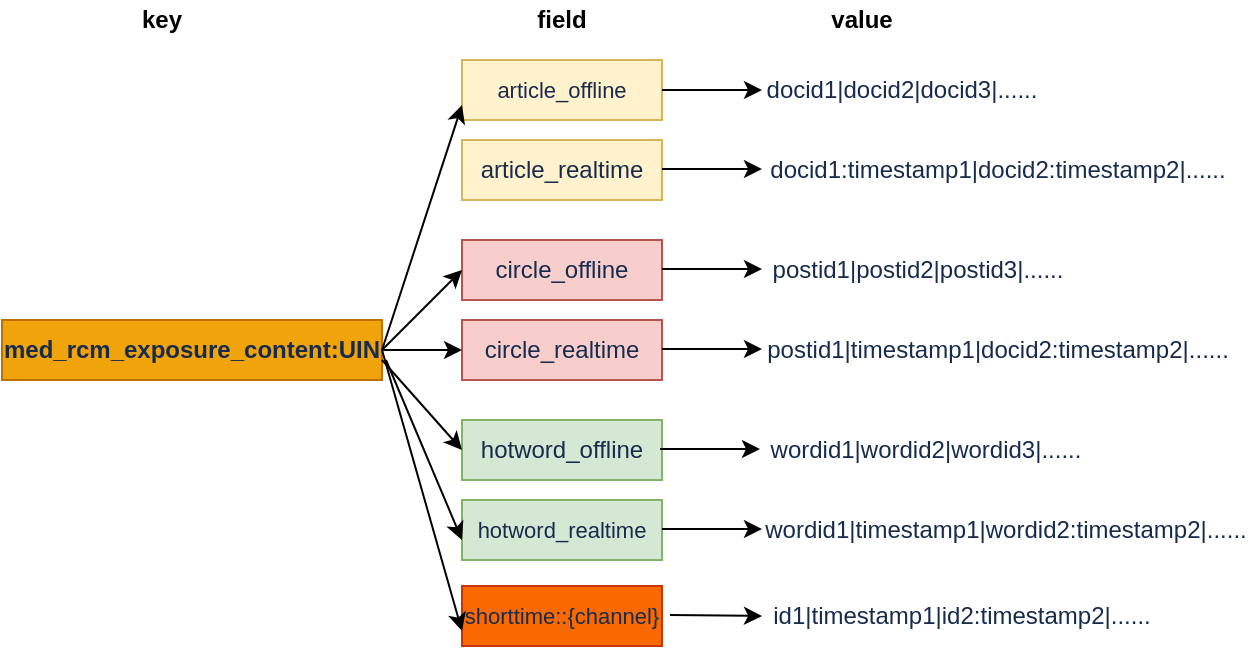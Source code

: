 <mxfile version="14.2.4" type="github">
  <diagram id="px_N6MTYDrlH66A3ah3F" name="Page-1">
    <mxGraphModel dx="946" dy="524" grid="1" gridSize="10" guides="1" tooltips="1" connect="1" arrows="1" fold="1" page="1" pageScale="1" pageWidth="827" pageHeight="1169" math="0" shadow="0">
      <root>
        <mxCell id="0" />
        <mxCell id="1" parent="0" />
        <mxCell id="mO5gKuNXo59QrzydSYMl-1" value="&lt;strong style=&quot;margin: 0px ; color: rgb(23 , 43 , 77) ; text-align: left&quot;&gt;&lt;span style=&quot;margin: 0px&quot;&gt;&lt;font style=&quot;font-size: 12px&quot;&gt;med_rcm_exposure_content:UIN&lt;/font&gt;&lt;/span&gt;&lt;/strong&gt;" style="rounded=0;whiteSpace=wrap;html=1;fillColor=#f0a30a;strokeColor=#BD7000;fontColor=#ffffff;" vertex="1" parent="1">
          <mxGeometry x="30" y="240" width="190" height="30" as="geometry" />
        </mxCell>
        <mxCell id="mO5gKuNXo59QrzydSYMl-2" value="&lt;span style=&quot;margin: 0px ; color: rgb(23 , 43 , 77) ; text-align: left&quot;&gt;&lt;font style=&quot;font-size: 11px&quot;&gt;article_offline&lt;/font&gt;&lt;/span&gt;" style="rounded=0;whiteSpace=wrap;html=1;strokeColor=#d6b656;fillColor=#fff2cc;" vertex="1" parent="1">
          <mxGeometry x="260" y="110" width="100" height="30" as="geometry" />
        </mxCell>
        <mxCell id="mO5gKuNXo59QrzydSYMl-3" value="&lt;span style=&quot;margin: 0px ; color: rgb(23 , 43 , 77) ; text-align: left&quot;&gt;&lt;font style=&quot;font-size: 12px&quot;&gt;article_realtime&lt;/font&gt;&lt;/span&gt;" style="rounded=0;whiteSpace=wrap;html=1;fillColor=#fff2cc;strokeColor=#d6b656;" vertex="1" parent="1">
          <mxGeometry x="260" y="150" width="100" height="30" as="geometry" />
        </mxCell>
        <mxCell id="mO5gKuNXo59QrzydSYMl-4" value="&lt;span style=&quot;margin: 0px ; color: rgb(23 , 43 , 77) ; text-align: left&quot;&gt;&lt;font style=&quot;font-size: 12px&quot;&gt;circle_offline&lt;/font&gt;&lt;/span&gt;" style="rounded=0;whiteSpace=wrap;html=1;fillColor=#f8cecc;strokeColor=#b85450;" vertex="1" parent="1">
          <mxGeometry x="260" y="200" width="100" height="30" as="geometry" />
        </mxCell>
        <mxCell id="mO5gKuNXo59QrzydSYMl-5" value="&lt;span style=&quot;margin: 0px ; color: rgb(23 , 43 , 77) ; text-align: left&quot;&gt;&lt;font style=&quot;font-size: 12px&quot;&gt;&lt;span style=&quot;margin: 0px&quot;&gt;circle&lt;/span&gt;_realtime&lt;/font&gt;&lt;/span&gt;" style="rounded=0;whiteSpace=wrap;html=1;fillColor=#f8cecc;strokeColor=#b85450;" vertex="1" parent="1">
          <mxGeometry x="260" y="240" width="100" height="30" as="geometry" />
        </mxCell>
        <mxCell id="mO5gKuNXo59QrzydSYMl-7" value="&lt;span style=&quot;margin: 0px ; color: rgb(23 , 43 , 77) ; text-align: left&quot;&gt;&lt;font style=&quot;font-size: 12px&quot;&gt;hotword_offline&lt;/font&gt;&lt;/span&gt;" style="rounded=0;whiteSpace=wrap;html=1;fillColor=#d5e8d4;strokeColor=#82b366;" vertex="1" parent="1">
          <mxGeometry x="260" y="290" width="100" height="30" as="geometry" />
        </mxCell>
        <mxCell id="mO5gKuNXo59QrzydSYMl-8" value="&lt;span style=&quot;margin: 0px ; color: rgb(23 , 43 , 77) ; text-align: left&quot;&gt;&lt;font style=&quot;font-size: 11px&quot;&gt;hotword_realtime&lt;/font&gt;&lt;/span&gt;" style="rounded=0;whiteSpace=wrap;html=1;fontSize=11;fillColor=#d5e8d4;strokeColor=#82b366;" vertex="1" parent="1">
          <mxGeometry x="260" y="330" width="100" height="30" as="geometry" />
        </mxCell>
        <mxCell id="mO5gKuNXo59QrzydSYMl-10" value="" style="endArrow=classic;html=1;entryX=0;entryY=0.75;entryDx=0;entryDy=0;exitX=1;exitY=0.5;exitDx=0;exitDy=0;" edge="1" parent="1" source="mO5gKuNXo59QrzydSYMl-1" target="mO5gKuNXo59QrzydSYMl-2">
          <mxGeometry width="50" height="50" relative="1" as="geometry">
            <mxPoint x="220" y="230" as="sourcePoint" />
            <mxPoint x="270" y="190" as="targetPoint" />
          </mxGeometry>
        </mxCell>
        <mxCell id="mO5gKuNXo59QrzydSYMl-11" value="" style="endArrow=classic;html=1;entryX=0;entryY=0.5;entryDx=0;entryDy=0;exitX=1;exitY=0.5;exitDx=0;exitDy=0;" edge="1" parent="1" source="mO5gKuNXo59QrzydSYMl-1" target="mO5gKuNXo59QrzydSYMl-4">
          <mxGeometry width="50" height="50" relative="1" as="geometry">
            <mxPoint x="220" y="236" as="sourcePoint" />
            <mxPoint x="320" y="280" as="targetPoint" />
          </mxGeometry>
        </mxCell>
        <mxCell id="mO5gKuNXo59QrzydSYMl-14" value="" style="endArrow=classic;html=1;entryX=0;entryY=0.5;entryDx=0;entryDy=0;" edge="1" parent="1" target="mO5gKuNXo59QrzydSYMl-5">
          <mxGeometry width="50" height="50" relative="1" as="geometry">
            <mxPoint x="220" y="255" as="sourcePoint" />
            <mxPoint x="310" y="246" as="targetPoint" />
          </mxGeometry>
        </mxCell>
        <mxCell id="mO5gKuNXo59QrzydSYMl-15" value="" style="endArrow=classic;html=1;entryX=0;entryY=0.5;entryDx=0;entryDy=0;" edge="1" parent="1" target="mO5gKuNXo59QrzydSYMl-7">
          <mxGeometry width="50" height="50" relative="1" as="geometry">
            <mxPoint x="220" y="260" as="sourcePoint" />
            <mxPoint x="320" y="280" as="targetPoint" />
          </mxGeometry>
        </mxCell>
        <mxCell id="mO5gKuNXo59QrzydSYMl-16" value="" style="endArrow=classic;html=1;" edge="1" parent="1">
          <mxGeometry width="50" height="50" relative="1" as="geometry">
            <mxPoint x="222" y="260" as="sourcePoint" />
            <mxPoint x="260" y="350" as="targetPoint" />
          </mxGeometry>
        </mxCell>
        <mxCell id="mO5gKuNXo59QrzydSYMl-18" value="&lt;span style=&quot;color: rgb(23 , 43 , 77) ; text-align: left ; background-color: rgb(255 , 255 , 255)&quot;&gt;docid1|docid2|docid3|......&lt;/span&gt;" style="text;html=1;align=center;verticalAlign=middle;whiteSpace=wrap;rounded=0;" vertex="1" parent="1">
          <mxGeometry x="460" y="115" width="40" height="20" as="geometry" />
        </mxCell>
        <mxCell id="mO5gKuNXo59QrzydSYMl-19" value="&lt;span style=&quot;color: rgb(23 , 43 , 77) ; text-align: left ; background-color: rgb(255 , 255 , 255)&quot;&gt;docid1:timestamp1|docid2:timestamp2|......&lt;/span&gt;" style="text;html=1;align=center;verticalAlign=middle;whiteSpace=wrap;rounded=0;" vertex="1" parent="1">
          <mxGeometry x="508" y="155" width="40" height="20" as="geometry" />
        </mxCell>
        <mxCell id="mO5gKuNXo59QrzydSYMl-20" value="&lt;span style=&quot;color: rgb(23 , 43 , 77) ; text-align: left ; background-color: rgb(255 , 255 , 255)&quot;&gt;postid1|postid2|postid3|......&lt;/span&gt;" style="text;html=1;strokeColor=none;fillColor=none;align=center;verticalAlign=middle;whiteSpace=wrap;rounded=0;" vertex="1" parent="1">
          <mxGeometry x="468" y="205" width="40" height="20" as="geometry" />
        </mxCell>
        <mxCell id="mO5gKuNXo59QrzydSYMl-21" value="&lt;span style=&quot;color: rgb(23 , 43 , 77) ; text-align: left ; background-color: rgb(255 , 255 , 255)&quot;&gt;postid1|timestamp1|docid2:timestamp2|......&lt;/span&gt;" style="text;html=1;strokeColor=none;fillColor=none;align=center;verticalAlign=middle;whiteSpace=wrap;rounded=0;" vertex="1" parent="1">
          <mxGeometry x="508" y="245" width="40" height="20" as="geometry" />
        </mxCell>
        <mxCell id="mO5gKuNXo59QrzydSYMl-22" value="&lt;span style=&quot;color: rgb(23 , 43 , 77) ; text-align: left ; background-color: rgb(255 , 255 , 255)&quot;&gt;wordid1|wordid2|wordid3|......&lt;/span&gt;" style="text;html=1;strokeColor=none;fillColor=none;align=center;verticalAlign=middle;whiteSpace=wrap;rounded=0;" vertex="1" parent="1">
          <mxGeometry x="472" y="295" width="40" height="20" as="geometry" />
        </mxCell>
        <mxCell id="mO5gKuNXo59QrzydSYMl-23" value="&lt;span style=&quot;color: rgb(23 , 43 , 77) ; text-align: left ; background-color: rgb(255 , 255 , 255)&quot;&gt;wordid1|timestamp1|wordid2:timestamp2|......&lt;/span&gt;" style="text;html=1;strokeColor=none;fillColor=none;align=center;verticalAlign=middle;whiteSpace=wrap;rounded=0;" vertex="1" parent="1">
          <mxGeometry x="512" y="335" width="40" height="20" as="geometry" />
        </mxCell>
        <mxCell id="mO5gKuNXo59QrzydSYMl-30" value="" style="endArrow=classic;html=1;exitX=1;exitY=0.5;exitDx=0;exitDy=0;fillColor=#fff2cc;" edge="1" parent="1" source="mO5gKuNXo59QrzydSYMl-2">
          <mxGeometry width="50" height="50" relative="1" as="geometry">
            <mxPoint x="400" y="290" as="sourcePoint" />
            <mxPoint x="410" y="125" as="targetPoint" />
          </mxGeometry>
        </mxCell>
        <mxCell id="mO5gKuNXo59QrzydSYMl-31" value="" style="endArrow=classic;html=1;exitX=1;exitY=0.5;exitDx=0;exitDy=0;fillColor=#fff2cc;" edge="1" parent="1">
          <mxGeometry width="50" height="50" relative="1" as="geometry">
            <mxPoint x="360" y="164.5" as="sourcePoint" />
            <mxPoint x="410" y="164.5" as="targetPoint" />
            <Array as="points">
              <mxPoint x="360" y="165" />
            </Array>
          </mxGeometry>
        </mxCell>
        <mxCell id="mO5gKuNXo59QrzydSYMl-32" value="" style="endArrow=classic;html=1;exitX=1;exitY=0.5;exitDx=0;exitDy=0;" edge="1" parent="1">
          <mxGeometry width="50" height="50" relative="1" as="geometry">
            <mxPoint x="360" y="214.5" as="sourcePoint" />
            <mxPoint x="410" y="214.5" as="targetPoint" />
          </mxGeometry>
        </mxCell>
        <mxCell id="mO5gKuNXo59QrzydSYMl-33" value="" style="endArrow=classic;html=1;exitX=1;exitY=0.5;exitDx=0;exitDy=0;" edge="1" parent="1">
          <mxGeometry width="50" height="50" relative="1" as="geometry">
            <mxPoint x="360" y="254.5" as="sourcePoint" />
            <mxPoint x="410" y="254.5" as="targetPoint" />
          </mxGeometry>
        </mxCell>
        <mxCell id="mO5gKuNXo59QrzydSYMl-34" value="" style="endArrow=classic;html=1;exitX=1;exitY=0.5;exitDx=0;exitDy=0;" edge="1" parent="1">
          <mxGeometry width="50" height="50" relative="1" as="geometry">
            <mxPoint x="359" y="304.5" as="sourcePoint" />
            <mxPoint x="409" y="304.5" as="targetPoint" />
          </mxGeometry>
        </mxCell>
        <mxCell id="mO5gKuNXo59QrzydSYMl-35" value="" style="endArrow=classic;html=1;exitX=1;exitY=0.5;exitDx=0;exitDy=0;" edge="1" parent="1">
          <mxGeometry width="50" height="50" relative="1" as="geometry">
            <mxPoint x="360" y="344.5" as="sourcePoint" />
            <mxPoint x="410" y="344.5" as="targetPoint" />
          </mxGeometry>
        </mxCell>
        <mxCell id="mO5gKuNXo59QrzydSYMl-38" value="&lt;b&gt;key&lt;/b&gt;" style="text;html=1;strokeColor=none;fillColor=none;align=center;verticalAlign=middle;whiteSpace=wrap;rounded=0;" vertex="1" parent="1">
          <mxGeometry x="90" y="80" width="40" height="20" as="geometry" />
        </mxCell>
        <mxCell id="mO5gKuNXo59QrzydSYMl-39" value="&lt;b&gt;field&lt;/b&gt;" style="text;html=1;strokeColor=none;fillColor=none;align=center;verticalAlign=middle;whiteSpace=wrap;rounded=0;" vertex="1" parent="1">
          <mxGeometry x="290" y="80" width="40" height="20" as="geometry" />
        </mxCell>
        <mxCell id="mO5gKuNXo59QrzydSYMl-40" value="&lt;b&gt;value&lt;/b&gt;" style="text;html=1;strokeColor=none;fillColor=none;align=center;verticalAlign=middle;whiteSpace=wrap;rounded=0;" vertex="1" parent="1">
          <mxGeometry x="440" y="80" width="40" height="20" as="geometry" />
        </mxCell>
        <mxCell id="mO5gKuNXo59QrzydSYMl-41" value="&lt;font color=&quot;#172b4d&quot;&gt;shorttime::{channel}&lt;/font&gt;" style="rounded=0;whiteSpace=wrap;html=1;fontSize=11;fillColor=#fa6800;strokeColor=#C73500;fontColor=#ffffff;" vertex="1" parent="1">
          <mxGeometry x="260" y="373" width="100" height="30" as="geometry" />
        </mxCell>
        <mxCell id="mO5gKuNXo59QrzydSYMl-42" value="" style="endArrow=classic;html=1;strokeColor=#000000;entryX=0;entryY=0.75;entryDx=0;entryDy=0;exitX=1;exitY=0.5;exitDx=0;exitDy=0;" edge="1" parent="1" source="mO5gKuNXo59QrzydSYMl-1" target="mO5gKuNXo59QrzydSYMl-41">
          <mxGeometry width="50" height="50" relative="1" as="geometry">
            <mxPoint x="220" y="260" as="sourcePoint" />
            <mxPoint x="430" y="210" as="targetPoint" />
          </mxGeometry>
        </mxCell>
        <mxCell id="mO5gKuNXo59QrzydSYMl-43" value="&lt;span style=&quot;color: rgb(23 , 43 , 77) ; text-align: left ; background-color: rgb(255 , 255 , 255)&quot;&gt;id1|timestamp1|id2:timestamp2|......&lt;/span&gt;" style="text;html=1;strokeColor=none;fillColor=none;align=center;verticalAlign=middle;whiteSpace=wrap;rounded=0;" vertex="1" parent="1">
          <mxGeometry x="490" y="378" width="40" height="20" as="geometry" />
        </mxCell>
        <mxCell id="mO5gKuNXo59QrzydSYMl-44" value="" style="endArrow=classic;html=1;exitX=1;exitY=0.5;exitDx=0;exitDy=0;" edge="1" parent="1">
          <mxGeometry width="50" height="50" relative="1" as="geometry">
            <mxPoint x="364" y="387.5" as="sourcePoint" />
            <mxPoint x="410" y="388" as="targetPoint" />
          </mxGeometry>
        </mxCell>
      </root>
    </mxGraphModel>
  </diagram>
</mxfile>
